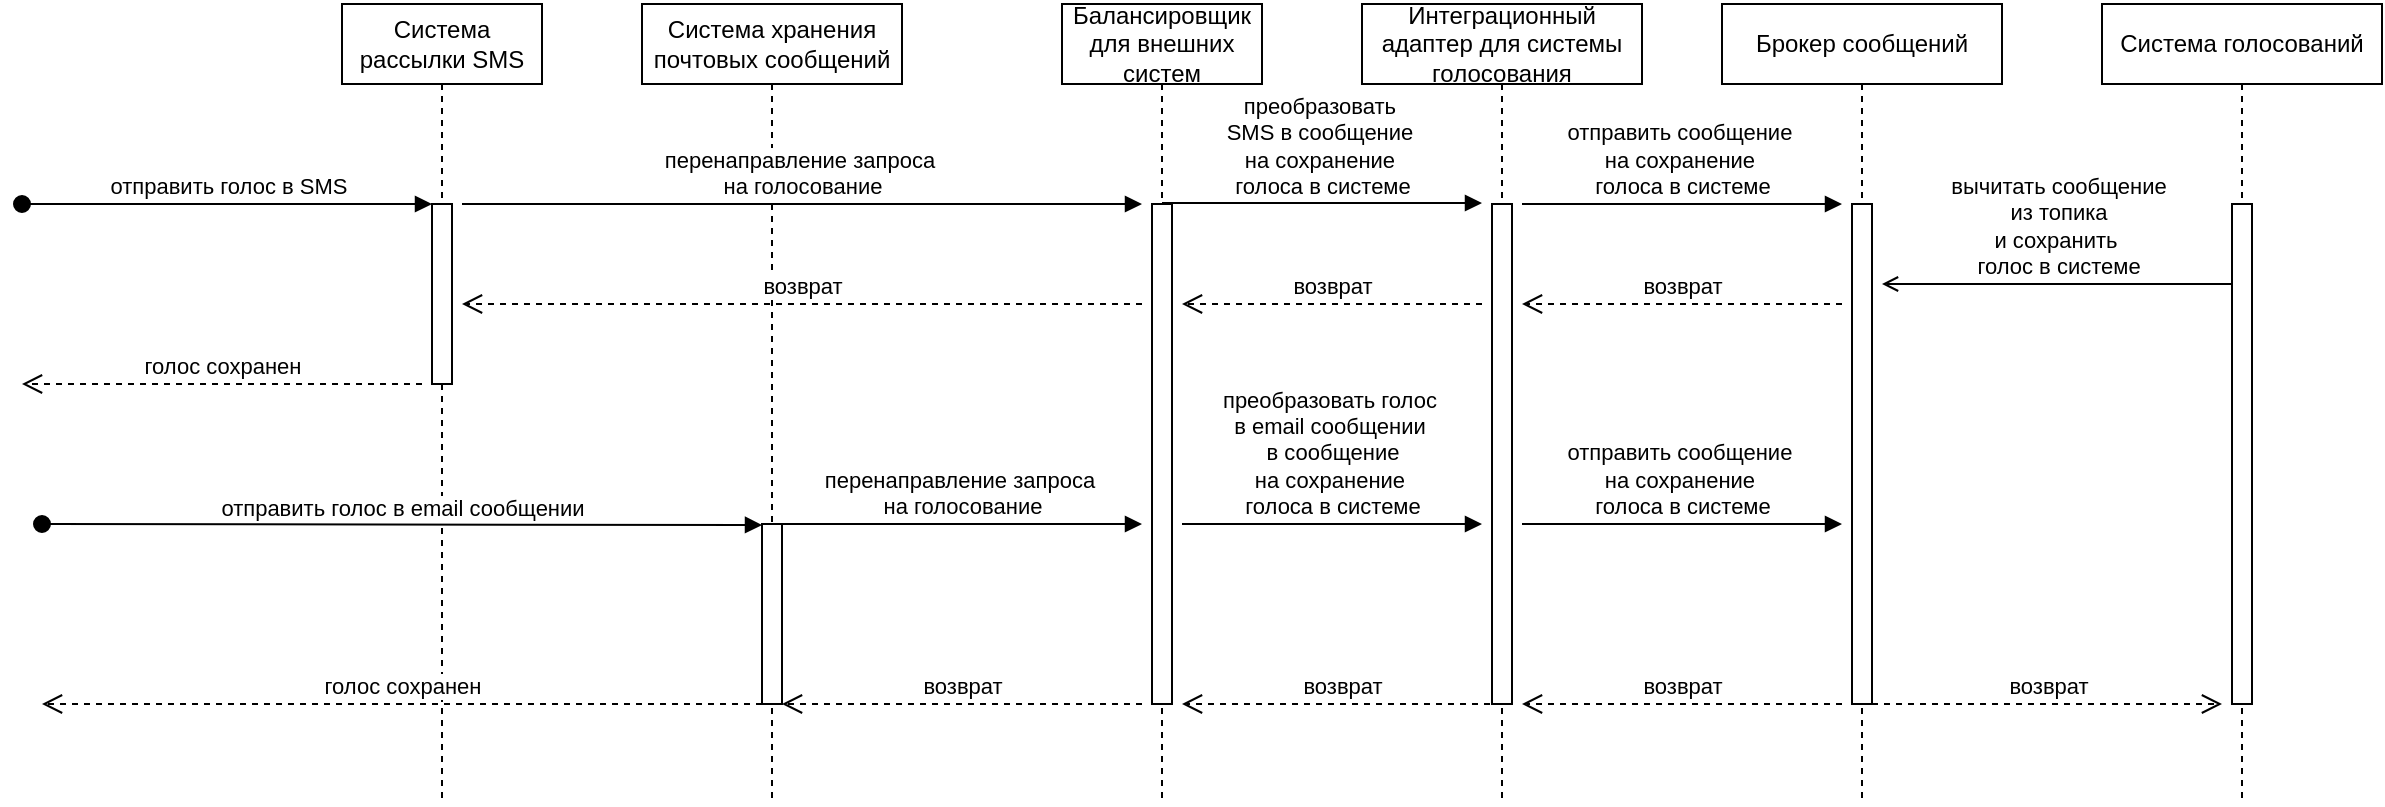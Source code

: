 <mxfile version="24.5.3" type="device">
  <diagram name="Page-1" id="2YBvvXClWsGukQMizWep">
    <mxGraphModel dx="1221" dy="725" grid="1" gridSize="10" guides="1" tooltips="1" connect="1" arrows="1" fold="1" page="1" pageScale="1" pageWidth="850" pageHeight="1100" math="0" shadow="0">
      <root>
        <mxCell id="0" />
        <mxCell id="1" parent="0" />
        <mxCell id="aM9ryv3xv72pqoxQDRHE-1" value="Система рассылки SMS" style="shape=umlLifeline;perimeter=lifelinePerimeter;whiteSpace=wrap;html=1;container=0;dropTarget=0;collapsible=0;recursiveResize=0;outlineConnect=0;portConstraint=eastwest;newEdgeStyle={&quot;edgeStyle&quot;:&quot;elbowEdgeStyle&quot;,&quot;elbow&quot;:&quot;vertical&quot;,&quot;curved&quot;:0,&quot;rounded&quot;:0};" parent="1" vertex="1">
          <mxGeometry x="180" y="60" width="100" height="400" as="geometry" />
        </mxCell>
        <mxCell id="aM9ryv3xv72pqoxQDRHE-2" value="" style="html=1;points=[];perimeter=orthogonalPerimeter;outlineConnect=0;targetShapes=umlLifeline;portConstraint=eastwest;newEdgeStyle={&quot;edgeStyle&quot;:&quot;elbowEdgeStyle&quot;,&quot;elbow&quot;:&quot;vertical&quot;,&quot;curved&quot;:0,&quot;rounded&quot;:0};" parent="aM9ryv3xv72pqoxQDRHE-1" vertex="1">
          <mxGeometry x="45" y="100" width="10" height="90" as="geometry" />
        </mxCell>
        <mxCell id="aM9ryv3xv72pqoxQDRHE-3" value="отправить голос в SMS" style="html=1;verticalAlign=bottom;startArrow=oval;endArrow=block;startSize=8;edgeStyle=elbowEdgeStyle;elbow=vertical;curved=0;rounded=0;" parent="aM9ryv3xv72pqoxQDRHE-1" target="aM9ryv3xv72pqoxQDRHE-2" edge="1">
          <mxGeometry relative="1" as="geometry">
            <mxPoint x="-160" y="100" as="sourcePoint" />
          </mxGeometry>
        </mxCell>
        <mxCell id="aM9ryv3xv72pqoxQDRHE-5" value="Система хранения почтовых сообщений" style="shape=umlLifeline;perimeter=lifelinePerimeter;whiteSpace=wrap;html=1;container=0;dropTarget=0;collapsible=0;recursiveResize=0;outlineConnect=0;portConstraint=eastwest;newEdgeStyle={&quot;edgeStyle&quot;:&quot;elbowEdgeStyle&quot;,&quot;elbow&quot;:&quot;vertical&quot;,&quot;curved&quot;:0,&quot;rounded&quot;:0};" parent="1" vertex="1">
          <mxGeometry x="330" y="60" width="130" height="400" as="geometry" />
        </mxCell>
        <mxCell id="aM9ryv3xv72pqoxQDRHE-6" value="" style="html=1;points=[];perimeter=orthogonalPerimeter;outlineConnect=0;targetShapes=umlLifeline;portConstraint=eastwest;newEdgeStyle={&quot;edgeStyle&quot;:&quot;elbowEdgeStyle&quot;,&quot;elbow&quot;:&quot;vertical&quot;,&quot;curved&quot;:0,&quot;rounded&quot;:0};" parent="aM9ryv3xv72pqoxQDRHE-5" vertex="1">
          <mxGeometry x="60" y="260" width="10" height="90" as="geometry" />
        </mxCell>
        <mxCell id="7Mkb-ycYceXI8_gYsjPh-1" value="Балансировщик для внешних систем" style="shape=umlLifeline;perimeter=lifelinePerimeter;whiteSpace=wrap;html=1;container=0;dropTarget=0;collapsible=0;recursiveResize=0;outlineConnect=0;portConstraint=eastwest;newEdgeStyle={&quot;edgeStyle&quot;:&quot;elbowEdgeStyle&quot;,&quot;elbow&quot;:&quot;vertical&quot;,&quot;curved&quot;:0,&quot;rounded&quot;:0};" parent="1" vertex="1">
          <mxGeometry x="540" y="60" width="100" height="400" as="geometry" />
        </mxCell>
        <mxCell id="7Mkb-ycYceXI8_gYsjPh-2" value="" style="html=1;points=[];perimeter=orthogonalPerimeter;outlineConnect=0;targetShapes=umlLifeline;portConstraint=eastwest;newEdgeStyle={&quot;edgeStyle&quot;:&quot;elbowEdgeStyle&quot;,&quot;elbow&quot;:&quot;vertical&quot;,&quot;curved&quot;:0,&quot;rounded&quot;:0};" parent="7Mkb-ycYceXI8_gYsjPh-1" vertex="1">
          <mxGeometry x="45" y="100" width="10" height="250" as="geometry" />
        </mxCell>
        <mxCell id="7Mkb-ycYceXI8_gYsjPh-3" value="перенаправление запроса&amp;nbsp;&lt;div&gt;на голосование&lt;/div&gt;" style="html=1;verticalAlign=bottom;endArrow=block;edgeStyle=elbowEdgeStyle;elbow=horizontal;curved=0;rounded=0;" parent="1" edge="1">
          <mxGeometry relative="1" as="geometry">
            <mxPoint x="240" y="160" as="sourcePoint" />
            <Array as="points">
              <mxPoint x="505" y="160" />
            </Array>
            <mxPoint x="580" y="160" as="targetPoint" />
          </mxGeometry>
        </mxCell>
        <mxCell id="7Mkb-ycYceXI8_gYsjPh-5" value="возврат" style="html=1;verticalAlign=bottom;endArrow=open;dashed=1;endSize=8;edgeStyle=elbowEdgeStyle;elbow=horizontal;curved=0;rounded=0;" parent="1" edge="1">
          <mxGeometry relative="1" as="geometry">
            <mxPoint x="240" y="210" as="targetPoint" />
            <Array as="points">
              <mxPoint x="505" y="210" />
            </Array>
            <mxPoint x="580" y="210" as="sourcePoint" />
          </mxGeometry>
        </mxCell>
        <mxCell id="7Mkb-ycYceXI8_gYsjPh-7" value="голос сохранен" style="html=1;verticalAlign=bottom;endArrow=open;dashed=1;endSize=8;edgeStyle=elbowEdgeStyle;elbow=horizontal;curved=0;rounded=0;" parent="1" edge="1">
          <mxGeometry relative="1" as="geometry">
            <mxPoint x="20" y="250" as="targetPoint" />
            <Array as="points">
              <mxPoint x="145" y="250" />
            </Array>
            <mxPoint x="220" y="250" as="sourcePoint" />
          </mxGeometry>
        </mxCell>
        <mxCell id="YkICSMTf9dNbr_VCWfyr-2" value="Интеграционный адаптер для системы голосования" style="shape=umlLifeline;perimeter=lifelinePerimeter;whiteSpace=wrap;html=1;container=0;dropTarget=0;collapsible=0;recursiveResize=0;outlineConnect=0;portConstraint=eastwest;newEdgeStyle={&quot;edgeStyle&quot;:&quot;elbowEdgeStyle&quot;,&quot;elbow&quot;:&quot;vertical&quot;,&quot;curved&quot;:0,&quot;rounded&quot;:0};" parent="1" vertex="1">
          <mxGeometry x="690" y="60" width="140" height="400" as="geometry" />
        </mxCell>
        <mxCell id="YkICSMTf9dNbr_VCWfyr-3" value="" style="html=1;points=[];perimeter=orthogonalPerimeter;outlineConnect=0;targetShapes=umlLifeline;portConstraint=eastwest;newEdgeStyle={&quot;edgeStyle&quot;:&quot;elbowEdgeStyle&quot;,&quot;elbow&quot;:&quot;vertical&quot;,&quot;curved&quot;:0,&quot;rounded&quot;:0};" parent="YkICSMTf9dNbr_VCWfyr-2" vertex="1">
          <mxGeometry x="65" y="100" width="10" height="250" as="geometry" />
        </mxCell>
        <mxCell id="YkICSMTf9dNbr_VCWfyr-4" value="преобразовать&amp;nbsp;&lt;div&gt;SMS в сообщение&amp;nbsp;&lt;/div&gt;&lt;div&gt;на сохранение&amp;nbsp;&lt;/div&gt;&lt;div&gt;голоса в системе&lt;/div&gt;" style="html=1;verticalAlign=bottom;endArrow=block;edgeStyle=elbowEdgeStyle;elbow=horizontal;curved=0;rounded=0;" parent="1" edge="1">
          <mxGeometry relative="1" as="geometry">
            <mxPoint x="590" y="159.5" as="sourcePoint" />
            <Array as="points">
              <mxPoint x="675" y="159.5" />
            </Array>
            <mxPoint x="750" y="159.5" as="targetPoint" />
            <mxPoint as="offset" />
          </mxGeometry>
        </mxCell>
        <mxCell id="YkICSMTf9dNbr_VCWfyr-5" value="возврат" style="html=1;verticalAlign=bottom;endArrow=open;dashed=1;endSize=8;edgeStyle=elbowEdgeStyle;elbow=horizontal;curved=0;rounded=0;" parent="1" edge="1">
          <mxGeometry relative="1" as="geometry">
            <mxPoint x="600" y="210" as="targetPoint" />
            <Array as="points">
              <mxPoint x="685" y="210" />
            </Array>
            <mxPoint x="750" y="210" as="sourcePoint" />
          </mxGeometry>
        </mxCell>
        <mxCell id="H6ERIf2kMc6koZy2Y6LX-1" value="отправить голос в email сообщении" style="html=1;verticalAlign=bottom;startArrow=oval;endArrow=block;startSize=8;edgeStyle=elbowEdgeStyle;elbow=vertical;curved=0;rounded=0;" edge="1" parent="1">
          <mxGeometry relative="1" as="geometry">
            <mxPoint x="30" y="320" as="sourcePoint" />
            <mxPoint x="390" y="320.5" as="targetPoint" />
          </mxGeometry>
        </mxCell>
        <mxCell id="H6ERIf2kMc6koZy2Y6LX-2" value="голос сохранен" style="html=1;verticalAlign=bottom;endArrow=open;dashed=1;endSize=8;edgeStyle=elbowEdgeStyle;elbow=horizontal;curved=0;rounded=0;" edge="1" parent="1">
          <mxGeometry relative="1" as="geometry">
            <mxPoint x="30" y="410" as="targetPoint" />
            <Array as="points">
              <mxPoint x="315" y="410" />
            </Array>
            <mxPoint x="390" y="410" as="sourcePoint" />
          </mxGeometry>
        </mxCell>
        <mxCell id="H6ERIf2kMc6koZy2Y6LX-4" value="перенаправление запроса&amp;nbsp;&lt;div&gt;на голосование&lt;/div&gt;" style="html=1;verticalAlign=bottom;endArrow=block;edgeStyle=elbowEdgeStyle;elbow=vertical;curved=0;rounded=0;" edge="1" parent="1">
          <mxGeometry relative="1" as="geometry">
            <mxPoint x="400" y="320" as="sourcePoint" />
            <Array as="points">
              <mxPoint x="485" y="320" />
            </Array>
            <mxPoint x="580" y="320" as="targetPoint" />
            <mxPoint as="offset" />
          </mxGeometry>
        </mxCell>
        <mxCell id="H6ERIf2kMc6koZy2Y6LX-5" value="возврат" style="html=1;verticalAlign=bottom;endArrow=open;dashed=1;endSize=8;edgeStyle=elbowEdgeStyle;elbow=horizontal;curved=0;rounded=0;" edge="1" parent="1">
          <mxGeometry relative="1" as="geometry">
            <mxPoint x="400" y="410" as="targetPoint" />
            <Array as="points" />
            <mxPoint x="580" y="410" as="sourcePoint" />
          </mxGeometry>
        </mxCell>
        <mxCell id="H6ERIf2kMc6koZy2Y6LX-6" value="преобразовать голос&amp;nbsp;&lt;div&gt;в email сообщении&amp;nbsp;&lt;/div&gt;&lt;div&gt;в сообщение&lt;/div&gt;&lt;div&gt;на сохранение&amp;nbsp;&lt;/div&gt;&lt;div&gt;голоса в системе&lt;/div&gt;" style="html=1;verticalAlign=bottom;endArrow=block;edgeStyle=elbowEdgeStyle;elbow=vertical;curved=0;rounded=0;" edge="1" parent="1">
          <mxGeometry relative="1" as="geometry">
            <mxPoint x="600" y="320" as="sourcePoint" />
            <Array as="points">
              <mxPoint x="685" y="320" />
            </Array>
            <mxPoint x="750" y="320" as="targetPoint" />
            <mxPoint as="offset" />
          </mxGeometry>
        </mxCell>
        <mxCell id="H6ERIf2kMc6koZy2Y6LX-7" value="возврат" style="html=1;verticalAlign=bottom;endArrow=open;dashed=1;endSize=8;edgeStyle=elbowEdgeStyle;elbow=horizontal;curved=0;rounded=0;" edge="1" parent="1">
          <mxGeometry relative="1" as="geometry">
            <mxPoint x="600" y="410" as="targetPoint" />
            <Array as="points">
              <mxPoint x="685" y="410" />
            </Array>
            <mxPoint x="760" y="410" as="sourcePoint" />
          </mxGeometry>
        </mxCell>
        <mxCell id="H6ERIf2kMc6koZy2Y6LX-8" value="Брокер сообщений" style="shape=umlLifeline;perimeter=lifelinePerimeter;whiteSpace=wrap;html=1;container=0;dropTarget=0;collapsible=0;recursiveResize=0;outlineConnect=0;portConstraint=eastwest;newEdgeStyle={&quot;edgeStyle&quot;:&quot;elbowEdgeStyle&quot;,&quot;elbow&quot;:&quot;vertical&quot;,&quot;curved&quot;:0,&quot;rounded&quot;:0};" vertex="1" parent="1">
          <mxGeometry x="870" y="60" width="140" height="400" as="geometry" />
        </mxCell>
        <mxCell id="H6ERIf2kMc6koZy2Y6LX-9" value="" style="html=1;points=[];perimeter=orthogonalPerimeter;outlineConnect=0;targetShapes=umlLifeline;portConstraint=eastwest;newEdgeStyle={&quot;edgeStyle&quot;:&quot;elbowEdgeStyle&quot;,&quot;elbow&quot;:&quot;vertical&quot;,&quot;curved&quot;:0,&quot;rounded&quot;:0};" vertex="1" parent="H6ERIf2kMc6koZy2Y6LX-8">
          <mxGeometry x="65" y="100" width="10" height="250" as="geometry" />
        </mxCell>
        <mxCell id="H6ERIf2kMc6koZy2Y6LX-10" value="отправить сообщение&amp;nbsp;&lt;div&gt;на сохранение&amp;nbsp;&lt;div&gt;голоса в системе&lt;/div&gt;&lt;/div&gt;" style="html=1;verticalAlign=bottom;endArrow=block;edgeStyle=elbowEdgeStyle;elbow=vertical;curved=0;rounded=0;" edge="1" parent="1">
          <mxGeometry relative="1" as="geometry">
            <mxPoint x="770" y="160" as="sourcePoint" />
            <Array as="points">
              <mxPoint x="855" y="160" />
            </Array>
            <mxPoint x="930" y="160" as="targetPoint" />
            <mxPoint as="offset" />
          </mxGeometry>
        </mxCell>
        <mxCell id="H6ERIf2kMc6koZy2Y6LX-11" value="возврат" style="html=1;verticalAlign=bottom;endArrow=open;dashed=1;endSize=8;edgeStyle=elbowEdgeStyle;elbow=horizontal;curved=0;rounded=0;" edge="1" parent="1">
          <mxGeometry relative="1" as="geometry">
            <mxPoint x="770" y="210" as="targetPoint" />
            <Array as="points">
              <mxPoint x="855" y="210" />
            </Array>
            <mxPoint x="930" y="210" as="sourcePoint" />
          </mxGeometry>
        </mxCell>
        <mxCell id="H6ERIf2kMc6koZy2Y6LX-13" value="отправить сообщение&amp;nbsp;&lt;div&gt;на сохранение&amp;nbsp;&lt;div&gt;голоса в системе&lt;/div&gt;&lt;/div&gt;" style="html=1;verticalAlign=bottom;endArrow=block;edgeStyle=elbowEdgeStyle;elbow=vertical;curved=0;rounded=0;" edge="1" parent="1">
          <mxGeometry relative="1" as="geometry">
            <mxPoint x="770" y="320" as="sourcePoint" />
            <Array as="points">
              <mxPoint x="855" y="320" />
            </Array>
            <mxPoint x="930" y="320" as="targetPoint" />
            <mxPoint as="offset" />
          </mxGeometry>
        </mxCell>
        <mxCell id="H6ERIf2kMc6koZy2Y6LX-14" value="возврат" style="html=1;verticalAlign=bottom;endArrow=open;dashed=1;endSize=8;edgeStyle=elbowEdgeStyle;elbow=horizontal;curved=0;rounded=0;" edge="1" parent="1">
          <mxGeometry relative="1" as="geometry">
            <mxPoint x="770" y="410" as="targetPoint" />
            <Array as="points">
              <mxPoint x="855" y="410" />
            </Array>
            <mxPoint x="930" y="410" as="sourcePoint" />
          </mxGeometry>
        </mxCell>
        <mxCell id="H6ERIf2kMc6koZy2Y6LX-15" value="Система голосований" style="shape=umlLifeline;perimeter=lifelinePerimeter;whiteSpace=wrap;html=1;container=0;dropTarget=0;collapsible=0;recursiveResize=0;outlineConnect=0;portConstraint=eastwest;newEdgeStyle={&quot;edgeStyle&quot;:&quot;elbowEdgeStyle&quot;,&quot;elbow&quot;:&quot;vertical&quot;,&quot;curved&quot;:0,&quot;rounded&quot;:0};" vertex="1" parent="1">
          <mxGeometry x="1060" y="60" width="140" height="400" as="geometry" />
        </mxCell>
        <mxCell id="H6ERIf2kMc6koZy2Y6LX-16" value="" style="html=1;points=[];perimeter=orthogonalPerimeter;outlineConnect=0;targetShapes=umlLifeline;portConstraint=eastwest;newEdgeStyle={&quot;edgeStyle&quot;:&quot;elbowEdgeStyle&quot;,&quot;elbow&quot;:&quot;vertical&quot;,&quot;curved&quot;:0,&quot;rounded&quot;:0};" vertex="1" parent="H6ERIf2kMc6koZy2Y6LX-15">
          <mxGeometry x="65" y="100" width="10" height="250" as="geometry" />
        </mxCell>
        <mxCell id="H6ERIf2kMc6koZy2Y6LX-17" value="вычитать сообщение&lt;div&gt;&amp;nbsp;из топика&amp;nbsp;&lt;div&gt;и сохранить&amp;nbsp;&lt;/div&gt;&lt;div&gt;голос в системе&lt;/div&gt;&lt;/div&gt;" style="html=1;verticalAlign=bottom;endArrow=open;edgeStyle=elbowEdgeStyle;elbow=vertical;curved=0;rounded=0;endFill=0;strokeWidth=1;" edge="1" parent="1">
          <mxGeometry relative="1" as="geometry">
            <mxPoint x="1125" y="200" as="sourcePoint" />
            <Array as="points">
              <mxPoint x="950" y="200" />
            </Array>
            <mxPoint x="950" y="200" as="targetPoint" />
            <mxPoint as="offset" />
          </mxGeometry>
        </mxCell>
        <mxCell id="H6ERIf2kMc6koZy2Y6LX-18" value="возврат" style="html=1;verticalAlign=bottom;endArrow=open;dashed=1;endSize=8;edgeStyle=elbowEdgeStyle;elbow=horizontal;curved=0;rounded=0;" edge="1" parent="1" source="H6ERIf2kMc6koZy2Y6LX-9">
          <mxGeometry relative="1" as="geometry">
            <mxPoint x="1120" y="410" as="targetPoint" />
            <Array as="points">
              <mxPoint x="950" y="410" />
            </Array>
            <mxPoint x="940" y="420" as="sourcePoint" />
          </mxGeometry>
        </mxCell>
      </root>
    </mxGraphModel>
  </diagram>
</mxfile>
